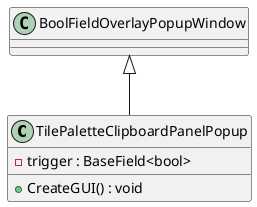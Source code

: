 @startuml
class TilePaletteClipboardPanelPopup {
    - trigger : BaseField<bool>
    + CreateGUI() : void
}
BoolFieldOverlayPopupWindow <|-- TilePaletteClipboardPanelPopup
@enduml
